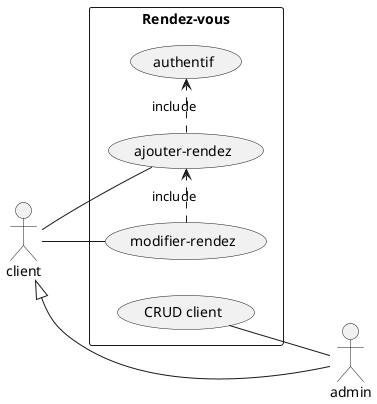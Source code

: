 @startuml rendez-vous
left to right direction
skinparam packageStyle rectangle
actor client
actor admin
client <|-- admin
rectangle Rendez-vous {
    client -- (ajouter-rendez)
    client -- (modifier-rendez)
    (ajouter-rendez) .> (authentif) : include
    (modifier-rendez) .> (ajouter-rendez) : include
    (CRUD client) -- admin
}
@enduml